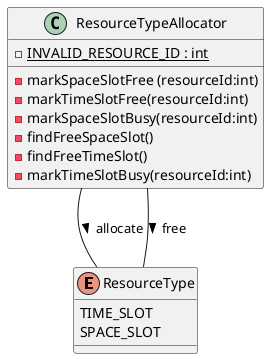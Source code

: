 
@startuml exercice
enum ResourceType {
    TIME_SLOT
    SPACE_SLOT
}

class ResourceTypeAllocator{
     - {static} INVALID_RESOURCE_ID : int
     - markSpaceSlotFree (resourceId:int)
     - markTimeSlotFree(resourceId:int)
     - markSpaceSlotBusy(resourceId:int)
      - findFreeSpaceSlot()
      - findFreeTimeSlot()
      -  markTimeSlotBusy(resourceId:int)
}


ResourceTypeAllocator -- ResourceType : allocate >
ResourceTypeAllocator -- ResourceType : free >
@enduml